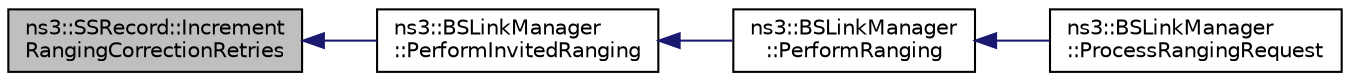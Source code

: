 digraph "ns3::SSRecord::IncrementRangingCorrectionRetries"
{
  edge [fontname="Helvetica",fontsize="10",labelfontname="Helvetica",labelfontsize="10"];
  node [fontname="Helvetica",fontsize="10",shape=record];
  rankdir="LR";
  Node1 [label="ns3::SSRecord::Increment\lRangingCorrectionRetries",height=0.2,width=0.4,color="black", fillcolor="grey75", style="filled", fontcolor="black"];
  Node1 -> Node2 [dir="back",color="midnightblue",fontsize="10",style="solid"];
  Node2 [label="ns3::BSLinkManager\l::PerformInvitedRanging",height=0.2,width=0.4,color="black", fillcolor="white", style="filled",URL="$d9/d98/classns3_1_1BSLinkManager.html#a094fa709f5eaa532b959808967b65464"];
  Node2 -> Node3 [dir="back",color="midnightblue",fontsize="10",style="solid"];
  Node3 [label="ns3::BSLinkManager\l::PerformRanging",height=0.2,width=0.4,color="black", fillcolor="white", style="filled",URL="$d9/d98/classns3_1_1BSLinkManager.html#ae23a1b4507b6fc812727c1ab064c95ae"];
  Node3 -> Node4 [dir="back",color="midnightblue",fontsize="10",style="solid"];
  Node4 [label="ns3::BSLinkManager\l::ProcessRangingRequest",height=0.2,width=0.4,color="black", fillcolor="white", style="filled",URL="$d9/d98/classns3_1_1BSLinkManager.html#a26c81a16faddfeedbe19e47f4158fbb0",tooltip="process a ranging request message "];
}
